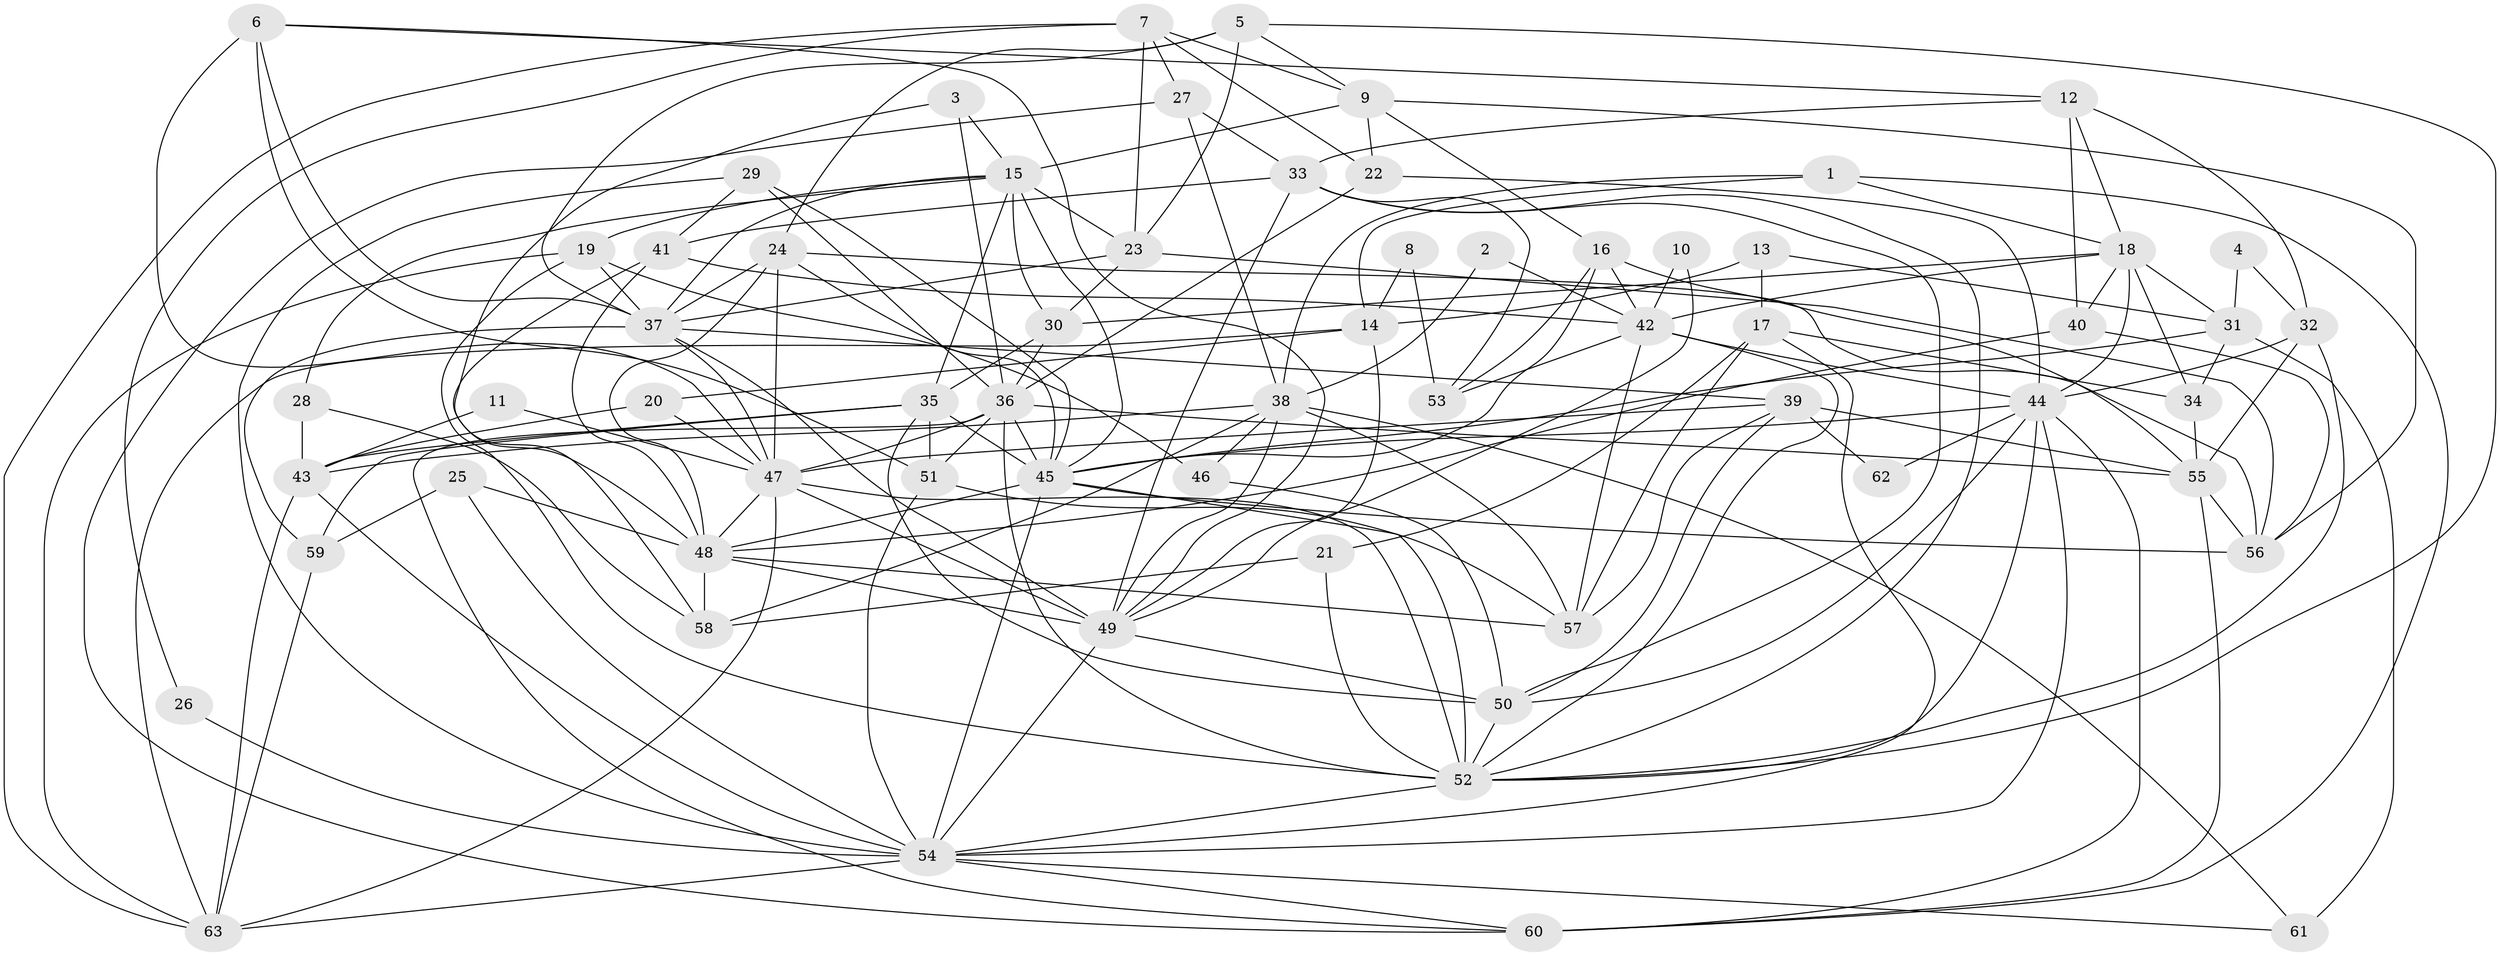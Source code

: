 // original degree distribution, {7: 0.031746031746031744, 4: 0.2619047619047619, 5: 0.15079365079365079, 10: 0.015873015873015872, 2: 0.16666666666666666, 3: 0.2619047619047619, 6: 0.09523809523809523, 8: 0.015873015873015872}
// Generated by graph-tools (version 1.1) at 2025/50/03/09/25 03:50:07]
// undirected, 63 vertices, 180 edges
graph export_dot {
graph [start="1"]
  node [color=gray90,style=filled];
  1;
  2;
  3;
  4;
  5;
  6;
  7;
  8;
  9;
  10;
  11;
  12;
  13;
  14;
  15;
  16;
  17;
  18;
  19;
  20;
  21;
  22;
  23;
  24;
  25;
  26;
  27;
  28;
  29;
  30;
  31;
  32;
  33;
  34;
  35;
  36;
  37;
  38;
  39;
  40;
  41;
  42;
  43;
  44;
  45;
  46;
  47;
  48;
  49;
  50;
  51;
  52;
  53;
  54;
  55;
  56;
  57;
  58;
  59;
  60;
  61;
  62;
  63;
  1 -- 14 [weight=1.0];
  1 -- 18 [weight=1.0];
  1 -- 38 [weight=1.0];
  1 -- 60 [weight=1.0];
  2 -- 38 [weight=1.0];
  2 -- 42 [weight=1.0];
  3 -- 15 [weight=1.0];
  3 -- 36 [weight=1.0];
  3 -- 48 [weight=1.0];
  4 -- 31 [weight=1.0];
  4 -- 32 [weight=1.0];
  5 -- 9 [weight=1.0];
  5 -- 23 [weight=1.0];
  5 -- 24 [weight=1.0];
  5 -- 37 [weight=1.0];
  5 -- 52 [weight=1.0];
  6 -- 12 [weight=1.0];
  6 -- 37 [weight=1.0];
  6 -- 47 [weight=1.0];
  6 -- 49 [weight=1.0];
  6 -- 51 [weight=1.0];
  7 -- 9 [weight=1.0];
  7 -- 22 [weight=1.0];
  7 -- 23 [weight=1.0];
  7 -- 26 [weight=1.0];
  7 -- 27 [weight=1.0];
  7 -- 63 [weight=1.0];
  8 -- 14 [weight=1.0];
  8 -- 53 [weight=1.0];
  9 -- 15 [weight=1.0];
  9 -- 16 [weight=1.0];
  9 -- 22 [weight=1.0];
  9 -- 56 [weight=1.0];
  10 -- 42 [weight=1.0];
  10 -- 49 [weight=1.0];
  11 -- 43 [weight=1.0];
  11 -- 47 [weight=1.0];
  12 -- 18 [weight=1.0];
  12 -- 32 [weight=1.0];
  12 -- 33 [weight=1.0];
  12 -- 40 [weight=1.0];
  13 -- 14 [weight=1.0];
  13 -- 17 [weight=1.0];
  13 -- 31 [weight=1.0];
  14 -- 20 [weight=1.0];
  14 -- 49 [weight=1.0];
  14 -- 63 [weight=1.0];
  15 -- 19 [weight=1.0];
  15 -- 23 [weight=1.0];
  15 -- 28 [weight=1.0];
  15 -- 30 [weight=1.0];
  15 -- 35 [weight=1.0];
  15 -- 37 [weight=1.0];
  15 -- 45 [weight=1.0];
  16 -- 42 [weight=1.0];
  16 -- 45 [weight=1.0];
  16 -- 53 [weight=1.0];
  16 -- 55 [weight=1.0];
  17 -- 21 [weight=1.0];
  17 -- 34 [weight=1.0];
  17 -- 54 [weight=1.0];
  17 -- 57 [weight=1.0];
  18 -- 30 [weight=1.0];
  18 -- 31 [weight=1.0];
  18 -- 34 [weight=2.0];
  18 -- 40 [weight=1.0];
  18 -- 42 [weight=1.0];
  18 -- 44 [weight=1.0];
  19 -- 37 [weight=1.0];
  19 -- 46 [weight=1.0];
  19 -- 52 [weight=1.0];
  19 -- 63 [weight=1.0];
  20 -- 43 [weight=1.0];
  20 -- 47 [weight=1.0];
  21 -- 52 [weight=1.0];
  21 -- 58 [weight=1.0];
  22 -- 36 [weight=1.0];
  22 -- 44 [weight=1.0];
  23 -- 30 [weight=1.0];
  23 -- 37 [weight=1.0];
  23 -- 56 [weight=1.0];
  24 -- 37 [weight=1.0];
  24 -- 45 [weight=1.0];
  24 -- 47 [weight=1.0];
  24 -- 48 [weight=1.0];
  24 -- 56 [weight=1.0];
  25 -- 48 [weight=1.0];
  25 -- 54 [weight=1.0];
  25 -- 59 [weight=1.0];
  26 -- 54 [weight=1.0];
  27 -- 33 [weight=1.0];
  27 -- 38 [weight=1.0];
  27 -- 60 [weight=1.0];
  28 -- 43 [weight=1.0];
  28 -- 58 [weight=1.0];
  29 -- 36 [weight=1.0];
  29 -- 41 [weight=1.0];
  29 -- 45 [weight=1.0];
  29 -- 54 [weight=1.0];
  30 -- 35 [weight=1.0];
  30 -- 36 [weight=1.0];
  31 -- 34 [weight=1.0];
  31 -- 45 [weight=1.0];
  31 -- 61 [weight=1.0];
  32 -- 44 [weight=1.0];
  32 -- 52 [weight=1.0];
  32 -- 55 [weight=1.0];
  33 -- 41 [weight=1.0];
  33 -- 49 [weight=1.0];
  33 -- 50 [weight=1.0];
  33 -- 52 [weight=1.0];
  33 -- 53 [weight=1.0];
  34 -- 55 [weight=1.0];
  35 -- 43 [weight=1.0];
  35 -- 45 [weight=1.0];
  35 -- 50 [weight=1.0];
  35 -- 51 [weight=1.0];
  35 -- 59 [weight=1.0];
  36 -- 45 [weight=1.0];
  36 -- 47 [weight=1.0];
  36 -- 51 [weight=1.0];
  36 -- 52 [weight=1.0];
  36 -- 55 [weight=1.0];
  36 -- 60 [weight=1.0];
  37 -- 39 [weight=1.0];
  37 -- 47 [weight=1.0];
  37 -- 49 [weight=1.0];
  37 -- 59 [weight=1.0];
  38 -- 43 [weight=1.0];
  38 -- 46 [weight=1.0];
  38 -- 49 [weight=1.0];
  38 -- 57 [weight=1.0];
  38 -- 58 [weight=1.0];
  38 -- 61 [weight=1.0];
  39 -- 47 [weight=1.0];
  39 -- 50 [weight=1.0];
  39 -- 55 [weight=1.0];
  39 -- 57 [weight=1.0];
  39 -- 62 [weight=1.0];
  40 -- 48 [weight=1.0];
  40 -- 56 [weight=1.0];
  41 -- 42 [weight=1.0];
  41 -- 48 [weight=1.0];
  41 -- 58 [weight=1.0];
  42 -- 44 [weight=1.0];
  42 -- 52 [weight=1.0];
  42 -- 53 [weight=1.0];
  42 -- 57 [weight=1.0];
  43 -- 54 [weight=1.0];
  43 -- 63 [weight=1.0];
  44 -- 45 [weight=1.0];
  44 -- 50 [weight=1.0];
  44 -- 52 [weight=1.0];
  44 -- 54 [weight=1.0];
  44 -- 60 [weight=1.0];
  44 -- 62 [weight=1.0];
  45 -- 48 [weight=1.0];
  45 -- 52 [weight=1.0];
  45 -- 54 [weight=1.0];
  45 -- 56 [weight=1.0];
  46 -- 50 [weight=1.0];
  47 -- 48 [weight=1.0];
  47 -- 49 [weight=1.0];
  47 -- 52 [weight=1.0];
  47 -- 63 [weight=1.0];
  48 -- 49 [weight=1.0];
  48 -- 57 [weight=1.0];
  48 -- 58 [weight=2.0];
  49 -- 50 [weight=1.0];
  49 -- 54 [weight=2.0];
  50 -- 52 [weight=1.0];
  51 -- 54 [weight=1.0];
  51 -- 57 [weight=1.0];
  52 -- 54 [weight=1.0];
  54 -- 60 [weight=1.0];
  54 -- 61 [weight=1.0];
  54 -- 63 [weight=1.0];
  55 -- 56 [weight=1.0];
  55 -- 60 [weight=1.0];
  59 -- 63 [weight=1.0];
}
